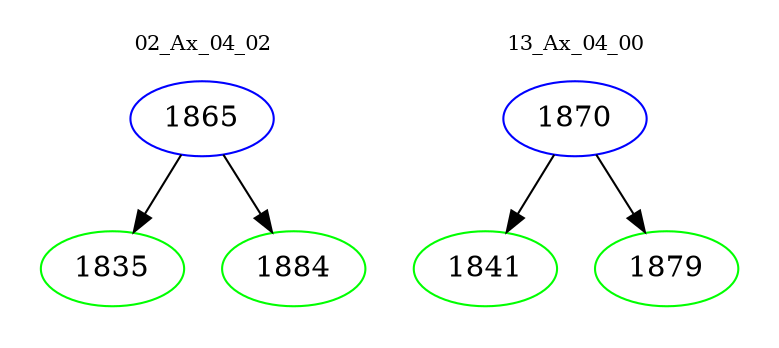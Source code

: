 digraph{
subgraph cluster_0 {
color = white
label = "02_Ax_04_02";
fontsize=10;
T0_1865 [label="1865", color="blue"]
T0_1865 -> T0_1835 [color="black"]
T0_1835 [label="1835", color="green"]
T0_1865 -> T0_1884 [color="black"]
T0_1884 [label="1884", color="green"]
}
subgraph cluster_1 {
color = white
label = "13_Ax_04_00";
fontsize=10;
T1_1870 [label="1870", color="blue"]
T1_1870 -> T1_1841 [color="black"]
T1_1841 [label="1841", color="green"]
T1_1870 -> T1_1879 [color="black"]
T1_1879 [label="1879", color="green"]
}
}
